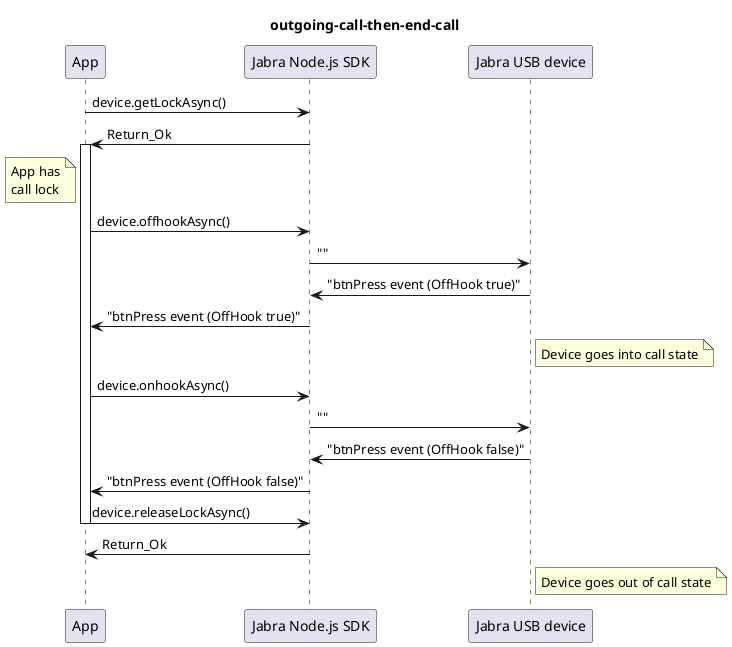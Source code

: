 # Can be rendered using PlantUML extension in VS Code

@startuml
    title outgoing-call-then-end-call
    "App"->"Jabra Node.js SDK": device.getLockAsync()
    "Jabra Node.js SDK"->"App": Return_Ok
    Activate "App"
    note left of "App": App has\ncall lock
    "App"->"Jabra Node.js SDK": device.offhookAsync()
    "Jabra Node.js SDK"->"Jabra USB device": ""
    "Jabra USB device"->"Jabra Node.js SDK": "btnPress event (OffHook true)"
    "Jabra Node.js SDK"->"App": "btnPress event (OffHook true)"
    note right of "Jabra USB device": Device goes into call state
    "App"->"Jabra Node.js SDK": device.onhookAsync()
    "Jabra Node.js SDK"->"Jabra USB device": ""
    "Jabra USB device"->"Jabra Node.js SDK": "btnPress event (OffHook false)"
    "Jabra Node.js SDK"->"App": "btnPress event (OffHook false)"
    "App"->"Jabra Node.js SDK": device.releaseLockAsync()
    Deactivate "App"
    "Jabra Node.js SDK"->"App": Return_Ok
    note right of "Jabra USB device": Device goes out of call state
@enduml

@startuml
    title incoming-call-then-accept-on-device-then-end-call
    "App"->"Jabra Node.js SDK": device.getLockAsync()
    "Jabra Node.js SDK"->"App": Return_Ok
    Activate "App"
    note left of "App": App has\ncall lock
    "App"->"Jabra Node.js SDK": device.ringAsync()
    "Jabra Node.js SDK"->"Jabra USB device":
    note right of "Jabra USB device": Start device ringer
    note right of "Jabra USB device": User accepts call
    "Jabra USB device"->"Jabra Node.js SDK": "btnPress event (OffHook true)"
    "Jabra Node.js SDK"->"App": "btnPress event (OffHook true)"
    "App"->"Jabra Node.js SDK": device.offhookAsync()
    "Jabra Node.js SDK"->"Jabra USB device":
    "App"->"Jabra Node.js SDK": device.unringAsync()
    "Jabra Node.js SDK"->"Jabra USB device":
    note right of "Jabra USB device": Device stops ringing and goes into call state
    note right of "Jabra USB device": The user presses end call button
    "Jabra USB device"->"Jabra Node.js SDK": "btnPress event (OffHook false)"
    "Jabra Node.js SDK"->"App": "btnPress event (OffHook false)"
    "App"->"Jabra Node.js SDK": device.onhookAsync()
    "Jabra Node.js SDK"->"Jabra USB device":
    note right of "Jabra USB device": The device goes out of call state
    "App"->"Jabra Node.js SDK": device.releaseLockAsync()
    Deactivate "App"
    "Jabra Node.js SDK"->"App": Return_Ok
@enduml

@startuml
    title incoming-call-then-user-rejects
    "App"->"Jabra Node.js SDK": device.getLockAsync()
    "Jabra Node.js SDK"->"App": Return_Ok
    Activate "App"
    note left of "App": App has\ncall lock
    "App"->"Jabra Node.js SDK": device.ringAsync()
    "Jabra Node.js SDK"->"Jabra USB device":
    note right of "Jabra USB device": Start device ringer
    note right of "Jabra USB device": User rejects call
    "Jabra USB device"->"Jabra Node.js SDK": "btnPress event (OffHook false)"
    "Jabra Node.js SDK"->"App": "btnPress event (OffHook false)"
    "App"->"Jabra Node.js SDK": device.onhookAsync()
    "Jabra Node.js SDK"->"Jabra USB device":
    "App"->"Jabra Node.js SDK": device.unringAsync()
    "Jabra Node.js SDK"->"Jabra USB device":
    note right of "Jabra USB device": The device stops ringing
    "App"->"Jabra Node.js SDK": device.releaseLockAsync()
    Deactivate "App"
    "Jabra Node.js SDK"->"App": Return_Ok
@enduml

@startuml
    title mute-unmute-from-device
    "App"->"Jabra Node.js SDK": device.getLockAsync()
    "Jabra Node.js SDK"->"App": Return_Ok
    Activate "App"
    note left of "App": App has\ncall lock
    "App"->"Jabra Node.js SDK": device.offhookAsync()
    "Jabra Node.js SDK"->"Jabra USB device":
    note right of "Jabra USB device": Device is in call state
    note right of "Jabra USB device": User presses mute
    "Jabra USB device"->"Jabra Node.js SDK": "btnPress event (Mute)"
    "Jabra Node.js SDK"->"App": "btnPress event (Mute)"
    "App"->"Jabra Node.js SDK": device.muteAsync()
    "Jabra Node.js SDK"->"Jabra USB device":
    note right of "Jabra USB device": The device mutes
    note right of "Jabra USB device": User presses unmute
    "Jabra USB device"->"Jabra Node.js SDK": "btnPress event (Mute)"
    "Jabra Node.js SDK"->"App": "btnPress event (Mute)"
    "App"->"Jabra Node.js SDK": device.unmuteAsync()
    "Jabra Node.js SDK"->"Jabra USB device":
    note right of "Jabra USB device": The device unmutes
    "App"->"Jabra Node.js SDK": device.onhookAsync()
    "Jabra Node.js SDK"->"Jabra USB device":
    note right of "Jabra USB device": End call
    "App"->"Jabra Node.js SDK": device.releaseLockAsync()
    Deactivate "App"
    "Jabra Node.js SDK"->"App": Return_Ok
@enduml

@startuml
    title hold-resume-from-device
    "App"->"Jabra Node.js SDK": device.getLockAsync()
    "Jabra Node.js SDK"->"App": Return_Ok
    Activate "App"
    note left of "App": App has\ncall lock
    "App"->"Jabra Node.js SDK": device.offhookAsync()
    "Jabra Node.js SDK"->"Jabra USB device":
    note right of "Jabra USB device": Device is in call state
    note right of "Jabra USB device": User presses flash
    "Jabra USB device"->"Jabra Node.js SDK": "btnPress event (Flash)"
    "Jabra Node.js SDK"->"App": "btnPress event (Flash)"
    "App"->"Jabra Node.js SDK": device.holdAsync()
    "Jabra Node.js SDK"->"Jabra USB device":
    "App"->"Jabra Node.js SDK": device.onhookAsync()
    "Jabra Node.js SDK"->"Jabra USB device":
    note right of "Jabra USB device": The device goes into held state
    note right of "Jabra USB device": User presses flash
    "Jabra USB device"->"Jabra Node.js SDK": "btnPress event (Flash)"
    "Jabra Node.js SDK"->"App": "btnPress event (Flash)"
    "App"->"Jabra Node.js SDK": device.offhookAsync()
    "Jabra Node.js SDK"->"Jabra USB device":
    "App"->"Jabra Node.js SDK": device.resumeAsync()
    "Jabra Node.js SDK"->"Jabra USB device":
    note right of "Jabra USB device": The device goes out of held state
    "App"->"Jabra Node.js SDK": device.onhookAsync()
    "Jabra Node.js SDK"->"Jabra USB device":
    note right of "Jabra USB device": End call
    "App"->"Jabra Node.js SDK": device.releaseLockAsync()
    Deactivate "App"
    "Jabra Node.js SDK"->"App": Return_Ok
@enduml